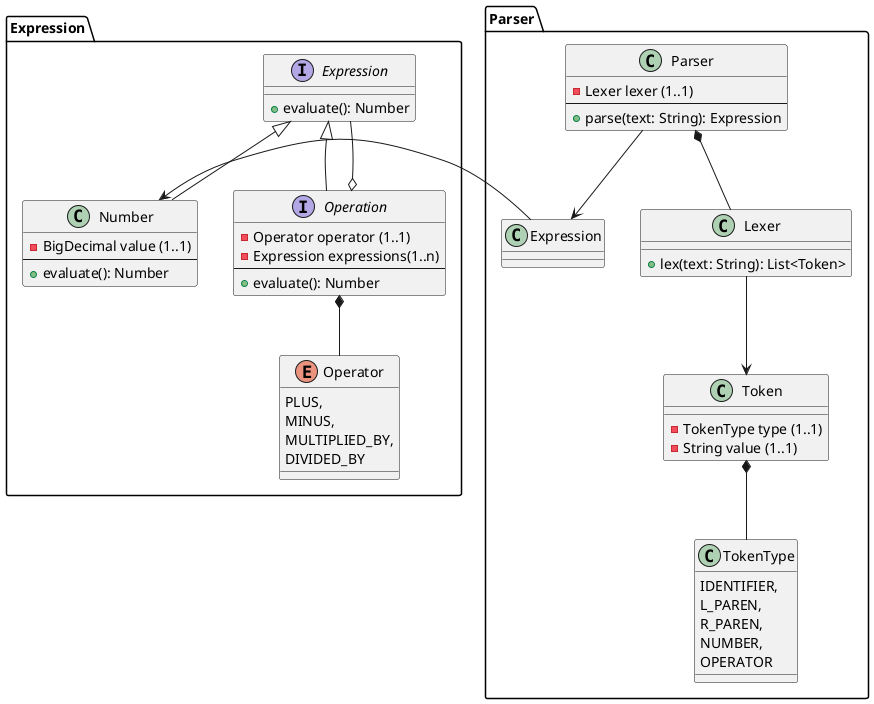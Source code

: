@startuml

package Expression {

  interface Expression {
    +evaluate(): Number
  }

  interface Operation {
      -Operator operator (1..1)
      -Expression expressions(1..n)
      --
      +evaluate(): Number
    }

  class Number {
    -BigDecimal value (1..1)
    --
    +evaluate(): Number
  }

  enum Operator {
    PLUS,
    MINUS,
    MULTIPLIED_BY,
    DIVIDED_BY
  }

  Operation o-down- Expression
  Operation *-down- Operator
  Number -up-|> Expression
  Operation -up-|> Expression
}

package Parser {
  class Parser {
    -Lexer lexer (1..1)
    --
    +parse(text: String): Expression
  }

  class Lexer {
    +lex(text: String): List<Token>
  }

  class Token {
    -TokenType type (1..1)
    -String value (1..1)
  }

  class TokenType {
    IDENTIFIER,
    L_PAREN,
    R_PAREN,
    NUMBER,
    OPERATOR
  }

  Parser *-down- Lexer
  Parser -down-> Expression
  Lexer -down-> Token
  Token *-down- TokenType
  Expression -left-> Number
}


@enduml